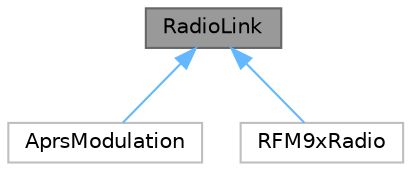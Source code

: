 digraph "RadioLink"
{
 // LATEX_PDF_SIZE
  bgcolor="transparent";
  edge [fontname=Helvetica,fontsize=10,labelfontname=Helvetica,labelfontsize=10];
  node [fontname=Helvetica,fontsize=10,shape=box,height=0.2,width=0.4];
  Node1 [label="RadioLink",height=0.2,width=0.4,color="gray40", fillcolor="grey60", style="filled", fontcolor="black",tooltip=" "];
  Node1 -> Node2 [dir="back",color="steelblue1",style="solid"];
  Node2 [label="AprsModulation",height=0.2,width=0.4,color="grey75", fillcolor="white", style="filled",URL="$classAprsModulation.html",tooltip=" "];
  Node1 -> Node3 [dir="back",color="steelblue1",style="solid"];
  Node3 [label="RFM9xRadio",height=0.2,width=0.4,color="grey75", fillcolor="white", style="filled",URL="$classRFM9xRadio.html",tooltip=" "];
}
